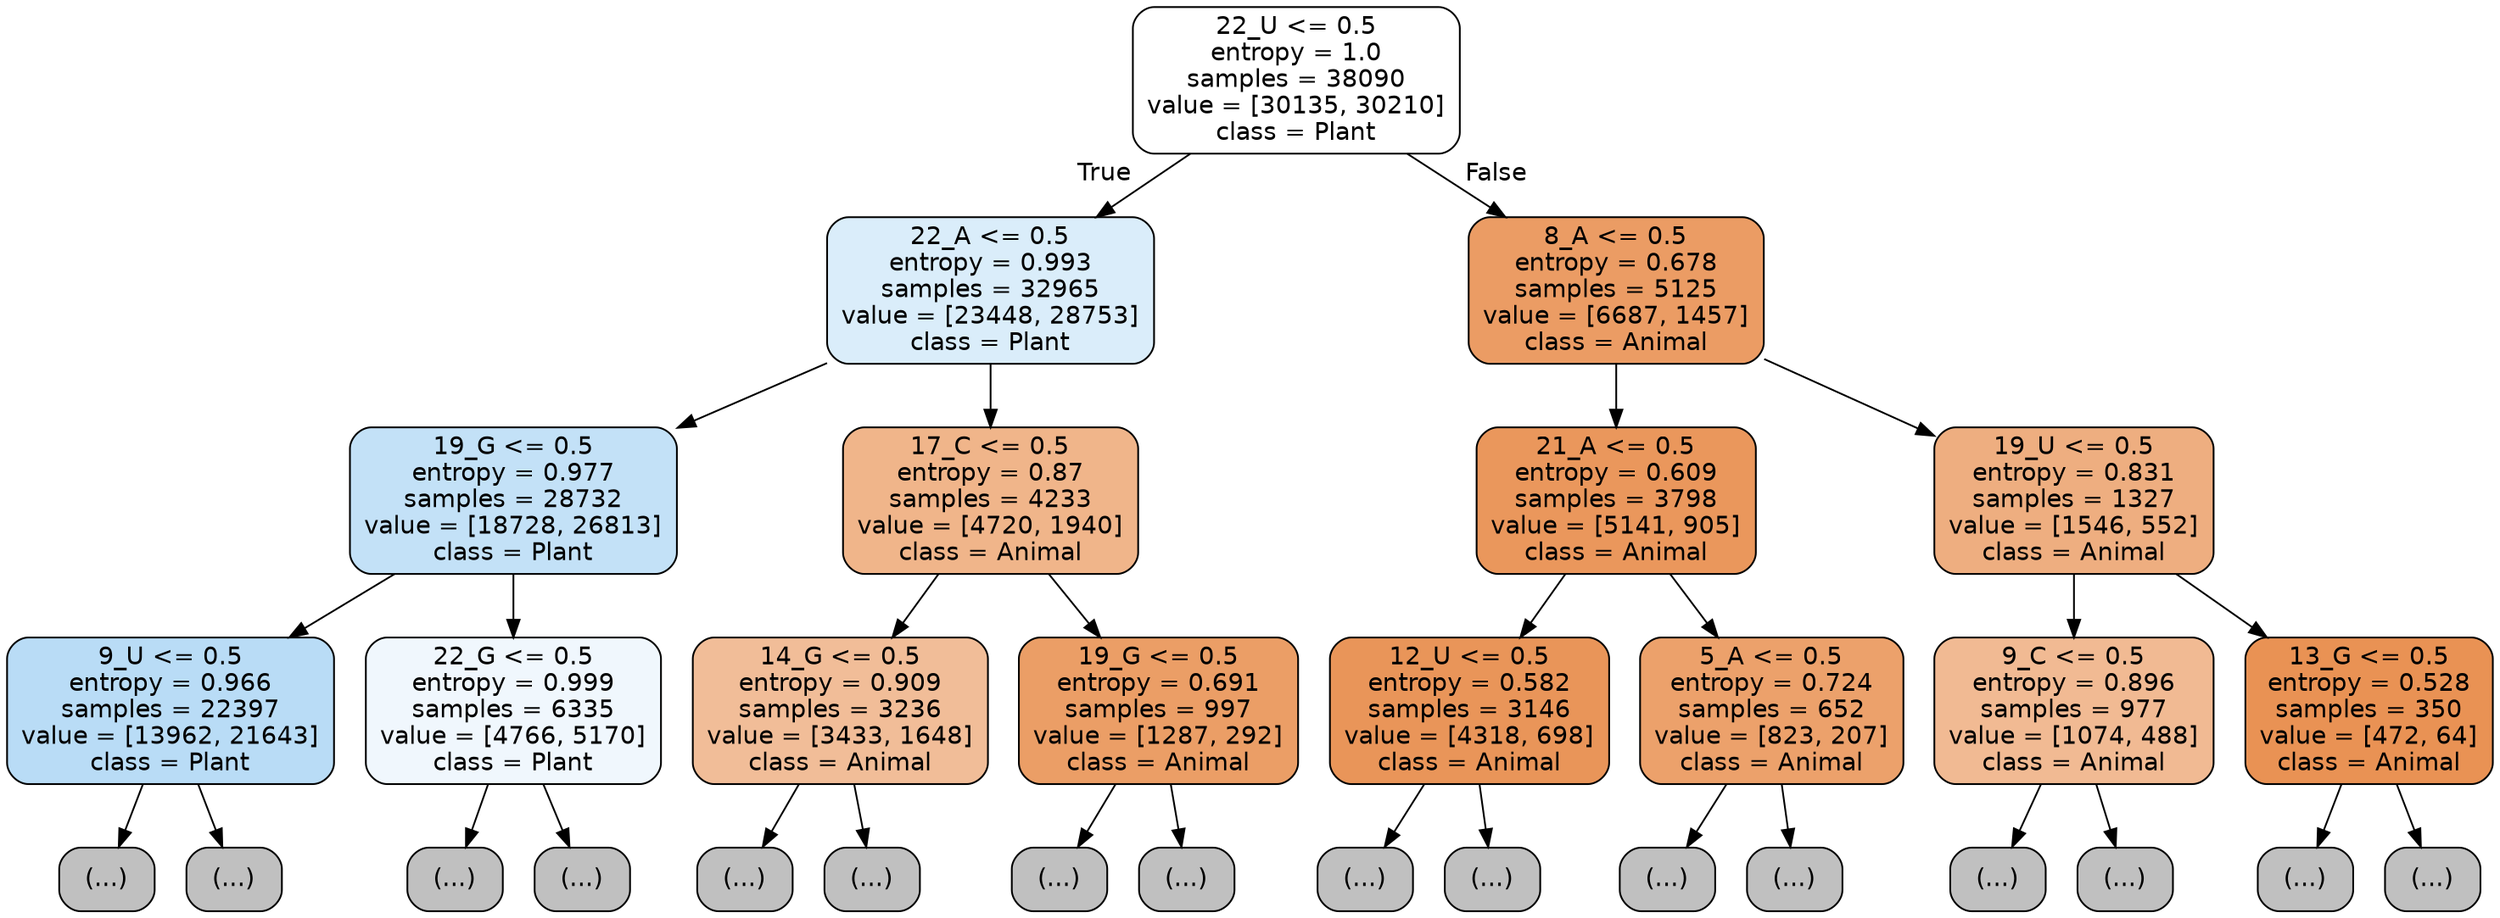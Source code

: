 digraph Tree {
node [shape=box, style="filled, rounded", color="black", fontname="helvetica"] ;
edge [fontname="helvetica"] ;
0 [label="22_U <= 0.5\nentropy = 1.0\nsamples = 38090\nvalue = [30135, 30210]\nclass = Plant", fillcolor="#ffffff"] ;
1 [label="22_A <= 0.5\nentropy = 0.993\nsamples = 32965\nvalue = [23448, 28753]\nclass = Plant", fillcolor="#daedfa"] ;
0 -> 1 [labeldistance=2.5, labelangle=45, headlabel="True"] ;
2 [label="19_G <= 0.5\nentropy = 0.977\nsamples = 28732\nvalue = [18728, 26813]\nclass = Plant", fillcolor="#c3e1f7"] ;
1 -> 2 ;
3 [label="9_U <= 0.5\nentropy = 0.966\nsamples = 22397\nvalue = [13962, 21643]\nclass = Plant", fillcolor="#b9dcf6"] ;
2 -> 3 ;
4 [label="(...)", fillcolor="#C0C0C0"] ;
3 -> 4 ;
6797 [label="(...)", fillcolor="#C0C0C0"] ;
3 -> 6797 ;
9584 [label="22_G <= 0.5\nentropy = 0.999\nsamples = 6335\nvalue = [4766, 5170]\nclass = Plant", fillcolor="#f0f7fd"] ;
2 -> 9584 ;
9585 [label="(...)", fillcolor="#C0C0C0"] ;
9584 -> 9585 ;
12282 [label="(...)", fillcolor="#C0C0C0"] ;
9584 -> 12282 ;
12805 [label="17_C <= 0.5\nentropy = 0.87\nsamples = 4233\nvalue = [4720, 1940]\nclass = Animal", fillcolor="#f0b58a"] ;
1 -> 12805 ;
12806 [label="14_G <= 0.5\nentropy = 0.909\nsamples = 3236\nvalue = [3433, 1648]\nclass = Animal", fillcolor="#f1bd98"] ;
12805 -> 12806 ;
12807 [label="(...)", fillcolor="#C0C0C0"] ;
12806 -> 12807 ;
13946 [label="(...)", fillcolor="#C0C0C0"] ;
12806 -> 13946 ;
14275 [label="19_G <= 0.5\nentropy = 0.691\nsamples = 997\nvalue = [1287, 292]\nclass = Animal", fillcolor="#eb9e66"] ;
12805 -> 14275 ;
14276 [label="(...)", fillcolor="#C0C0C0"] ;
14275 -> 14276 ;
14601 [label="(...)", fillcolor="#C0C0C0"] ;
14275 -> 14601 ;
14730 [label="8_A <= 0.5\nentropy = 0.678\nsamples = 5125\nvalue = [6687, 1457]\nclass = Animal", fillcolor="#eb9c64"] ;
0 -> 14730 [labeldistance=2.5, labelangle=-45, headlabel="False"] ;
14731 [label="21_A <= 0.5\nentropy = 0.609\nsamples = 3798\nvalue = [5141, 905]\nclass = Animal", fillcolor="#ea975c"] ;
14730 -> 14731 ;
14732 [label="12_U <= 0.5\nentropy = 0.582\nsamples = 3146\nvalue = [4318, 698]\nclass = Animal", fillcolor="#e99559"] ;
14731 -> 14732 ;
14733 [label="(...)", fillcolor="#C0C0C0"] ;
14732 -> 14733 ;
15528 [label="(...)", fillcolor="#C0C0C0"] ;
14732 -> 15528 ;
15817 [label="5_A <= 0.5\nentropy = 0.724\nsamples = 652\nvalue = [823, 207]\nclass = Animal", fillcolor="#eca16b"] ;
14731 -> 15817 ;
15818 [label="(...)", fillcolor="#C0C0C0"] ;
15817 -> 15818 ;
16071 [label="(...)", fillcolor="#C0C0C0"] ;
15817 -> 16071 ;
16126 [label="19_U <= 0.5\nentropy = 0.831\nsamples = 1327\nvalue = [1546, 552]\nclass = Animal", fillcolor="#eeae80"] ;
14730 -> 16126 ;
16127 [label="9_C <= 0.5\nentropy = 0.896\nsamples = 977\nvalue = [1074, 488]\nclass = Animal", fillcolor="#f1ba93"] ;
16126 -> 16127 ;
16128 [label="(...)", fillcolor="#C0C0C0"] ;
16127 -> 16128 ;
16439 [label="(...)", fillcolor="#C0C0C0"] ;
16127 -> 16439 ;
16534 [label="13_G <= 0.5\nentropy = 0.528\nsamples = 350\nvalue = [472, 64]\nclass = Animal", fillcolor="#e99254"] ;
16126 -> 16534 ;
16535 [label="(...)", fillcolor="#C0C0C0"] ;
16534 -> 16535 ;
16622 [label="(...)", fillcolor="#C0C0C0"] ;
16534 -> 16622 ;
}
